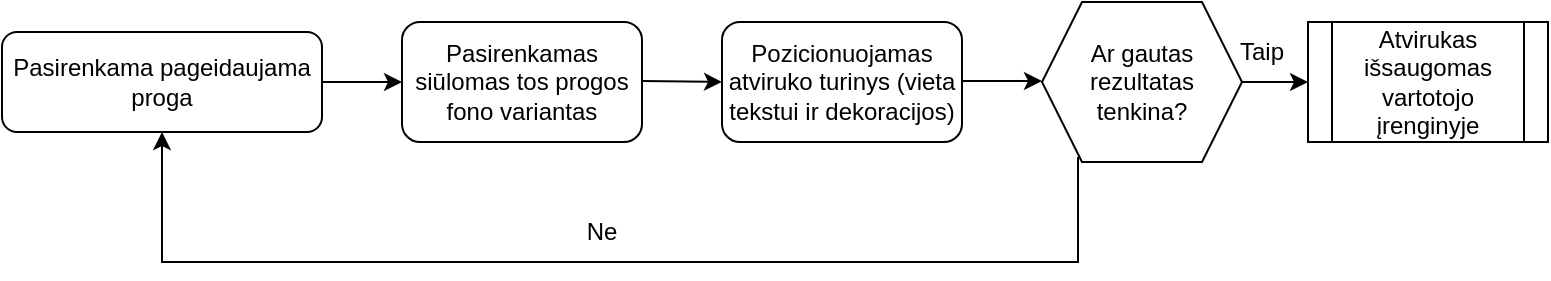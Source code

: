 <mxfile version="15.9.4" type="device"><diagram id="C5RBs43oDa-KdzZeNtuy" name="Page-1"><mxGraphModel dx="1038" dy="525" grid="0" gridSize="10" guides="1" tooltips="1" connect="1" arrows="1" fold="1" page="1" pageScale="1" pageWidth="827" pageHeight="1169" math="0" shadow="0"><root><mxCell id="WIyWlLk6GJQsqaUBKTNV-0"/><mxCell id="WIyWlLk6GJQsqaUBKTNV-1" parent="WIyWlLk6GJQsqaUBKTNV-0"/><mxCell id="WIyWlLk6GJQsqaUBKTNV-3" value="Pasirenkama pageidaujama proga" style="rounded=1;whiteSpace=wrap;html=1;fontSize=12;glass=0;strokeWidth=1;shadow=0;" parent="WIyWlLk6GJQsqaUBKTNV-1" vertex="1"><mxGeometry x="40" y="285" width="160" height="50" as="geometry"/></mxCell><mxCell id="A2ePn0cxtkH2hBM4gZru-0" value="Pasirenkamas siūlomas tos progos fono variantas" style="rounded=1;whiteSpace=wrap;html=1;" parent="WIyWlLk6GJQsqaUBKTNV-1" vertex="1"><mxGeometry x="240" y="280" width="120" height="60" as="geometry"/></mxCell><mxCell id="A2ePn0cxtkH2hBM4gZru-3" value="Pozicionuojamas atviruko turinys (vieta tekstui ir dekoracijos)" style="rounded=1;whiteSpace=wrap;html=1;" parent="WIyWlLk6GJQsqaUBKTNV-1" vertex="1"><mxGeometry x="400" y="280" width="120" height="60" as="geometry"/></mxCell><mxCell id="A2ePn0cxtkH2hBM4gZru-4" value="Ar gautas rezultatas tenkina?" style="shape=hexagon;perimeter=hexagonPerimeter2;whiteSpace=wrap;html=1;fixedSize=1;" parent="WIyWlLk6GJQsqaUBKTNV-1" vertex="1"><mxGeometry x="560" y="270" width="100" height="80" as="geometry"/></mxCell><mxCell id="A2ePn0cxtkH2hBM4gZru-10" value="Atvirukas išsaugomas vartotojo įrenginyje" style="shape=process;whiteSpace=wrap;html=1;backgroundOutline=1;" parent="WIyWlLk6GJQsqaUBKTNV-1" vertex="1"><mxGeometry x="693" y="280" width="120" height="60" as="geometry"/></mxCell><mxCell id="A2ePn0cxtkH2hBM4gZru-13" value="" style="endArrow=classic;html=1;rounded=0;entryX=0;entryY=0.5;entryDx=0;entryDy=0;" parent="WIyWlLk6GJQsqaUBKTNV-1" target="A2ePn0cxtkH2hBM4gZru-0" edge="1"><mxGeometry width="50" height="50" relative="1" as="geometry"><mxPoint x="200" y="310" as="sourcePoint"/><mxPoint x="250" y="260" as="targetPoint"/></mxGeometry></mxCell><mxCell id="A2ePn0cxtkH2hBM4gZru-15" value="" style="endArrow=classic;html=1;rounded=0;" parent="WIyWlLk6GJQsqaUBKTNV-1" edge="1"><mxGeometry width="50" height="50" relative="1" as="geometry"><mxPoint x="360" y="309.5" as="sourcePoint"/><mxPoint x="400" y="310" as="targetPoint"/></mxGeometry></mxCell><mxCell id="A2ePn0cxtkH2hBM4gZru-16" value="" style="endArrow=classic;html=1;rounded=0;" parent="WIyWlLk6GJQsqaUBKTNV-1" edge="1"><mxGeometry width="50" height="50" relative="1" as="geometry"><mxPoint x="520" y="309.5" as="sourcePoint"/><mxPoint x="560" y="309.5" as="targetPoint"/></mxGeometry></mxCell><mxCell id="A2ePn0cxtkH2hBM4gZru-17" value="" style="endArrow=classic;html=1;rounded=0;entryX=0;entryY=0.5;entryDx=0;entryDy=0;exitX=1;exitY=0.5;exitDx=0;exitDy=0;" parent="WIyWlLk6GJQsqaUBKTNV-1" target="A2ePn0cxtkH2hBM4gZru-10" edge="1" source="A2ePn0cxtkH2hBM4gZru-4"><mxGeometry width="50" height="50" relative="1" as="geometry"><mxPoint x="640" y="270" as="sourcePoint"/><mxPoint x="690" y="220" as="targetPoint"/></mxGeometry></mxCell><mxCell id="A2ePn0cxtkH2hBM4gZru-20" value="" style="endArrow=classic;html=1;rounded=0;exitX=0.18;exitY=0.968;exitDx=0;exitDy=0;exitPerimeter=0;entryX=0.5;entryY=1;entryDx=0;entryDy=0;" parent="WIyWlLk6GJQsqaUBKTNV-1" source="A2ePn0cxtkH2hBM4gZru-4" target="WIyWlLk6GJQsqaUBKTNV-3" edge="1"><mxGeometry width="50" height="50" relative="1" as="geometry"><mxPoint x="510" y="400" as="sourcePoint"/><mxPoint x="100" y="400" as="targetPoint"/><Array as="points"><mxPoint x="578" y="400"/><mxPoint x="120" y="400"/></Array></mxGeometry></mxCell><mxCell id="A2ePn0cxtkH2hBM4gZru-21" value="Ne" style="text;html=1;strokeColor=none;fillColor=none;align=center;verticalAlign=middle;whiteSpace=wrap;rounded=0;" parent="WIyWlLk6GJQsqaUBKTNV-1" vertex="1"><mxGeometry x="310" y="370" width="60" height="30" as="geometry"/></mxCell><mxCell id="A2ePn0cxtkH2hBM4gZru-22" value="Taip" style="text;html=1;strokeColor=none;fillColor=none;align=center;verticalAlign=middle;whiteSpace=wrap;rounded=0;rotation=0;" parent="WIyWlLk6GJQsqaUBKTNV-1" vertex="1"><mxGeometry x="640" y="280" width="60" height="30" as="geometry"/></mxCell></root></mxGraphModel></diagram></mxfile>